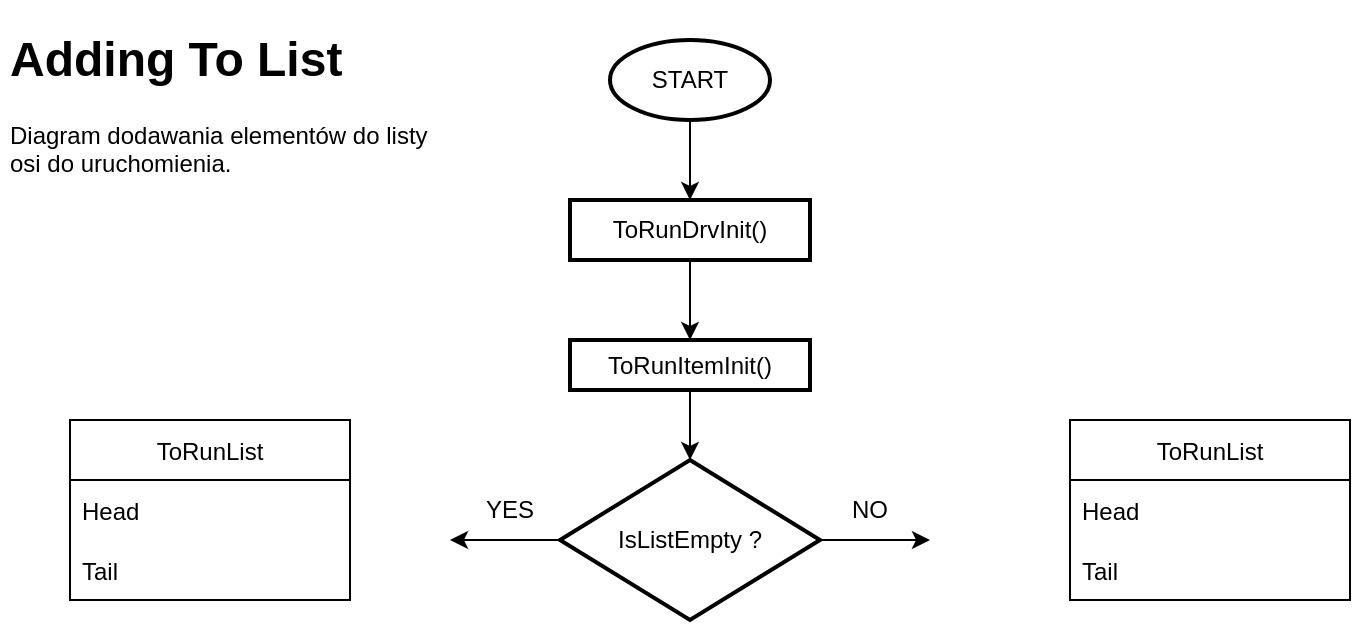<mxfile version="19.0.3" type="device"><diagram id="GEq-FlsR0-ZBwAlzcXPa" name="Strona-1"><mxGraphModel dx="848" dy="625" grid="1" gridSize="10" guides="1" tooltips="1" connect="1" arrows="1" fold="1" page="1" pageScale="1" pageWidth="827" pageHeight="1169" math="0" shadow="0"><root><mxCell id="0"/><mxCell id="1" parent="0"/><mxCell id="QgOCP7BLViP2ev2K_KDt-1" value="&lt;h1&gt;Adding To List&lt;/h1&gt;&lt;p&gt;Diagram dodawania elementów do listy osi do uruchomienia.&lt;/p&gt;" style="text;html=1;strokeColor=none;fillColor=none;spacing=5;spacingTop=-20;whiteSpace=wrap;overflow=hidden;rounded=0;" vertex="1" parent="1"><mxGeometry x="35" y="20" width="220" height="90" as="geometry"/></mxCell><mxCell id="QgOCP7BLViP2ev2K_KDt-14" value="" style="edgeStyle=orthogonalEdgeStyle;rounded=0;orthogonalLoop=1;jettySize=auto;html=1;" edge="1" parent="1" source="QgOCP7BLViP2ev2K_KDt-2" target="QgOCP7BLViP2ev2K_KDt-13"><mxGeometry relative="1" as="geometry"/></mxCell><mxCell id="QgOCP7BLViP2ev2K_KDt-2" value="START" style="strokeWidth=2;html=1;shape=mxgraph.flowchart.start_1;whiteSpace=wrap;" vertex="1" parent="1"><mxGeometry x="340" y="30" width="80" height="40" as="geometry"/></mxCell><mxCell id="QgOCP7BLViP2ev2K_KDt-8" value="" style="edgeStyle=orthogonalEdgeStyle;rounded=0;orthogonalLoop=1;jettySize=auto;html=1;" edge="1" parent="1" source="QgOCP7BLViP2ev2K_KDt-5"><mxGeometry relative="1" as="geometry"><mxPoint x="260" y="280" as="targetPoint"/></mxGeometry></mxCell><mxCell id="QgOCP7BLViP2ev2K_KDt-10" value="" style="edgeStyle=orthogonalEdgeStyle;rounded=0;orthogonalLoop=1;jettySize=auto;html=1;" edge="1" parent="1" source="QgOCP7BLViP2ev2K_KDt-5"><mxGeometry relative="1" as="geometry"><mxPoint x="500" y="280" as="targetPoint"/></mxGeometry></mxCell><mxCell id="QgOCP7BLViP2ev2K_KDt-5" value="IsListEmpty ?" style="rhombus;whiteSpace=wrap;html=1;strokeWidth=2;" vertex="1" parent="1"><mxGeometry x="315" y="240" width="130" height="80" as="geometry"/></mxCell><mxCell id="QgOCP7BLViP2ev2K_KDt-11" value="YES" style="text;html=1;strokeColor=none;fillColor=none;align=center;verticalAlign=middle;whiteSpace=wrap;rounded=0;" vertex="1" parent="1"><mxGeometry x="260" y="250" width="60" height="30" as="geometry"/></mxCell><mxCell id="QgOCP7BLViP2ev2K_KDt-12" value="NO" style="text;html=1;strokeColor=none;fillColor=none;align=center;verticalAlign=middle;whiteSpace=wrap;rounded=0;" vertex="1" parent="1"><mxGeometry x="440" y="250" width="60" height="30" as="geometry"/></mxCell><mxCell id="QgOCP7BLViP2ev2K_KDt-16" value="" style="edgeStyle=orthogonalEdgeStyle;rounded=0;orthogonalLoop=1;jettySize=auto;html=1;" edge="1" parent="1" source="QgOCP7BLViP2ev2K_KDt-13" target="QgOCP7BLViP2ev2K_KDt-15"><mxGeometry relative="1" as="geometry"/></mxCell><mxCell id="QgOCP7BLViP2ev2K_KDt-13" value="ToRunDrvInit()" style="whiteSpace=wrap;html=1;strokeWidth=2;" vertex="1" parent="1"><mxGeometry x="320" y="110" width="120" height="30" as="geometry"/></mxCell><mxCell id="QgOCP7BLViP2ev2K_KDt-17" style="edgeStyle=orthogonalEdgeStyle;rounded=0;orthogonalLoop=1;jettySize=auto;html=1;exitX=0.5;exitY=1;exitDx=0;exitDy=0;entryX=0.5;entryY=0;entryDx=0;entryDy=0;" edge="1" parent="1" source="QgOCP7BLViP2ev2K_KDt-15" target="QgOCP7BLViP2ev2K_KDt-5"><mxGeometry relative="1" as="geometry"/></mxCell><mxCell id="QgOCP7BLViP2ev2K_KDt-15" value="ToRunItemInit()" style="whiteSpace=wrap;html=1;strokeWidth=2;" vertex="1" parent="1"><mxGeometry x="320" y="180" width="120" height="25" as="geometry"/></mxCell><mxCell id="QgOCP7BLViP2ev2K_KDt-18" value="ToRunList" style="swimlane;fontStyle=0;childLayout=stackLayout;horizontal=1;startSize=30;horizontalStack=0;resizeParent=1;resizeParentMax=0;resizeLast=0;collapsible=1;marginBottom=0;" vertex="1" parent="1"><mxGeometry x="70" y="220" width="140" height="90" as="geometry"/></mxCell><mxCell id="QgOCP7BLViP2ev2K_KDt-19" value="Head" style="text;strokeColor=none;fillColor=none;align=left;verticalAlign=middle;spacingLeft=4;spacingRight=4;overflow=hidden;points=[[0,0.5],[1,0.5]];portConstraint=eastwest;rotatable=0;" vertex="1" parent="QgOCP7BLViP2ev2K_KDt-18"><mxGeometry y="30" width="140" height="30" as="geometry"/></mxCell><mxCell id="QgOCP7BLViP2ev2K_KDt-20" value="Tail" style="text;strokeColor=none;fillColor=none;align=left;verticalAlign=middle;spacingLeft=4;spacingRight=4;overflow=hidden;points=[[0,0.5],[1,0.5]];portConstraint=eastwest;rotatable=0;" vertex="1" parent="QgOCP7BLViP2ev2K_KDt-18"><mxGeometry y="60" width="140" height="30" as="geometry"/></mxCell><mxCell id="QgOCP7BLViP2ev2K_KDt-22" value="ToRunList" style="swimlane;fontStyle=0;childLayout=stackLayout;horizontal=1;startSize=30;horizontalStack=0;resizeParent=1;resizeParentMax=0;resizeLast=0;collapsible=1;marginBottom=0;" vertex="1" parent="1"><mxGeometry x="570" y="220" width="140" height="90" as="geometry"/></mxCell><mxCell id="QgOCP7BLViP2ev2K_KDt-23" value="Head" style="text;strokeColor=none;fillColor=none;align=left;verticalAlign=middle;spacingLeft=4;spacingRight=4;overflow=hidden;points=[[0,0.5],[1,0.5]];portConstraint=eastwest;rotatable=0;" vertex="1" parent="QgOCP7BLViP2ev2K_KDt-22"><mxGeometry y="30" width="140" height="30" as="geometry"/></mxCell><mxCell id="QgOCP7BLViP2ev2K_KDt-24" value="Tail" style="text;strokeColor=none;fillColor=none;align=left;verticalAlign=middle;spacingLeft=4;spacingRight=4;overflow=hidden;points=[[0,0.5],[1,0.5]];portConstraint=eastwest;rotatable=0;" vertex="1" parent="QgOCP7BLViP2ev2K_KDt-22"><mxGeometry y="60" width="140" height="30" as="geometry"/></mxCell></root></mxGraphModel></diagram></mxfile>